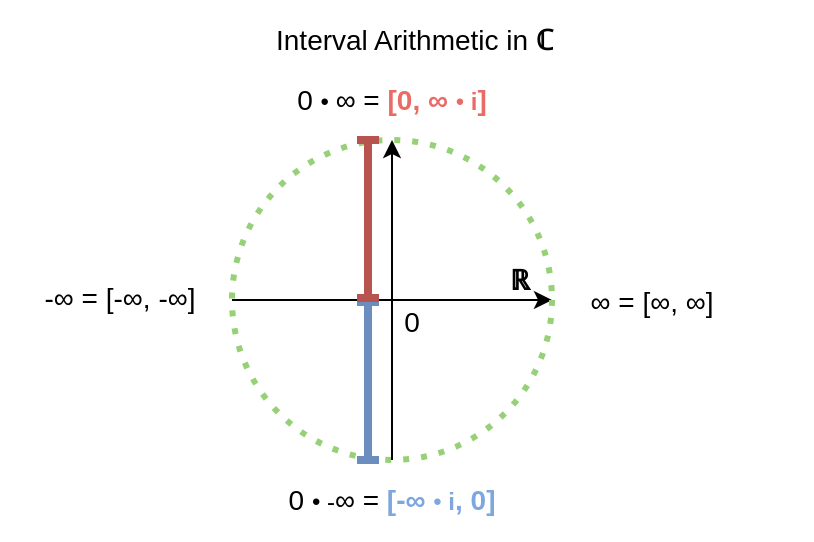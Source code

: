 <mxfile version="24.4.8" type="device">
  <diagram name="Seite-1" id="JglpVuhKJZ4LjeI_iKhf">
    <mxGraphModel dx="1101" dy="824" grid="1" gridSize="10" guides="1" tooltips="1" connect="1" arrows="1" fold="1" page="1" pageScale="1" pageWidth="827" pageHeight="1169" math="0" shadow="0">
      <root>
        <mxCell id="0" />
        <mxCell id="1" parent="0" />
        <mxCell id="-zu-WaUTnJdsrZC2qm7--1" value="" style="endArrow=classic;html=1;rounded=0;entryX=1;entryY=0.5;entryDx=0;entryDy=0;exitX=0;exitY=0.5;exitDx=0;exitDy=0;" parent="1" source="uKFftfucfu5pk2UlHUYQ-2" target="uKFftfucfu5pk2UlHUYQ-2" edge="1">
          <mxGeometry width="50" height="50" relative="1" as="geometry">
            <mxPoint x="180" y="200" as="sourcePoint" />
            <mxPoint x="420" y="200" as="targetPoint" />
          </mxGeometry>
        </mxCell>
        <mxCell id="-zu-WaUTnJdsrZC2qm7--8" value="&lt;font style=&quot;font-size: 14px;&quot;&gt;∞&amp;nbsp;&lt;/font&gt;&lt;span style=&quot;font-size: 14px;&quot;&gt;= [&lt;/span&gt;&lt;span style=&quot;font-size: 14px;&quot;&gt;∞&lt;/span&gt;&lt;span style=&quot;font-size: 14px;&quot;&gt;,&amp;nbsp;&lt;/span&gt;&lt;span style=&quot;font-size: 14px;&quot;&gt;∞&lt;/span&gt;&lt;span style=&quot;font-size: 14px;&quot;&gt;]&lt;/span&gt;" style="text;html=1;align=center;verticalAlign=middle;whiteSpace=wrap;rounded=0;" parent="1" vertex="1">
          <mxGeometry x="390" y="181" width="120" height="40" as="geometry" />
        </mxCell>
        <mxCell id="-zu-WaUTnJdsrZC2qm7--13" value="&lt;span style=&quot;font-size: 14px;&quot;&gt;Interval Arithmetic in&amp;nbsp;&lt;/span&gt;&lt;b style=&quot;font-size: 14px; text-align: center;&quot;&gt;ℂ&lt;/b&gt;" style="text;html=1;align=left;verticalAlign=middle;whiteSpace=wrap;rounded=0;" parent="1" vertex="1">
          <mxGeometry x="260" y="50" width="270" height="40" as="geometry" />
        </mxCell>
        <mxCell id="uKFftfucfu5pk2UlHUYQ-2" value="" style="ellipse;whiteSpace=wrap;html=1;aspect=fixed;fillColor=none;dashed=1;dashPattern=1 2;strokeColor=#97D077;strokeWidth=3;" parent="1" vertex="1">
          <mxGeometry x="240" y="120" width="160" height="160" as="geometry" />
        </mxCell>
        <mxCell id="G_3Y2Mpb2Dxm9CWkTe2T-6" value="&lt;font style=&quot;font-size: 14px;&quot;&gt;-∞&amp;nbsp;&lt;/font&gt;&lt;span style=&quot;font-size: 14px;&quot;&gt;= [-&lt;/span&gt;&lt;span style=&quot;font-size: 14px;&quot;&gt;∞,&amp;nbsp;&lt;/span&gt;&lt;span style=&quot;font-size: 14px;&quot;&gt;-&lt;/span&gt;&lt;span style=&quot;font-size: 14px;&quot;&gt;∞&lt;/span&gt;&lt;span style=&quot;font-size: 14px;&quot;&gt;]&lt;/span&gt;" style="text;html=1;align=center;verticalAlign=middle;whiteSpace=wrap;rounded=0;" parent="1" vertex="1">
          <mxGeometry x="124" y="179" width="120" height="40" as="geometry" />
        </mxCell>
        <mxCell id="G_3Y2Mpb2Dxm9CWkTe2T-10" value="&lt;font style=&quot;font-size: 14px;&quot;&gt;0&lt;/font&gt;" style="text;html=1;align=center;verticalAlign=middle;whiteSpace=wrap;rounded=0;" parent="1" vertex="1">
          <mxGeometry x="300" y="191" width="60" height="39" as="geometry" />
        </mxCell>
        <mxCell id="n_2wwA2RKwXqwCLpqcgT-1" value="" style="endArrow=classic;html=1;rounded=0;entryX=0.5;entryY=0;entryDx=0;entryDy=0;" parent="1" target="uKFftfucfu5pk2UlHUYQ-2" edge="1">
          <mxGeometry width="50" height="50" relative="1" as="geometry">
            <mxPoint x="320" y="280" as="sourcePoint" />
            <mxPoint x="320" y="130" as="targetPoint" />
          </mxGeometry>
        </mxCell>
        <mxCell id="n_2wwA2RKwXqwCLpqcgT-3" value="&lt;font style=&quot;font-size: 14px;&quot;&gt;0&amp;nbsp;&lt;span style=&quot;font-size: 12px; background-color: initial;&quot;&gt;•&amp;nbsp;&lt;/span&gt;∞ =&amp;nbsp;&lt;/font&gt;&lt;b style=&quot;color: rgb(234, 107, 102); font-size: 14px;&quot;&gt;[0,&amp;nbsp;∞&amp;nbsp;&lt;/b&gt;&lt;span style=&quot;color: rgb(234, 107, 102);&quot;&gt;•&amp;nbsp;&lt;b&gt;i&lt;/b&gt;&lt;/span&gt;&lt;b style=&quot;color: rgb(234, 107, 102); font-size: 14px;&quot;&gt;]&lt;/b&gt;" style="text;html=1;align=center;verticalAlign=middle;whiteSpace=wrap;rounded=0;" parent="1" vertex="1">
          <mxGeometry x="240" y="80" width="160" height="40" as="geometry" />
        </mxCell>
        <mxCell id="n_2wwA2RKwXqwCLpqcgT-4" value="&lt;font style=&quot;font-size: 14px;&quot;&gt;0&amp;nbsp;&lt;span style=&quot;font-size: 12px; background-color: initial;&quot;&gt;• -&lt;/span&gt;∞ =&amp;nbsp;&lt;/font&gt;&lt;font color=&quot;#7ea6e0&quot;&gt;&lt;b style=&quot;font-size: 14px;&quot;&gt;[-∞&amp;nbsp;&lt;/b&gt;•&amp;nbsp;&lt;b&gt;i&lt;/b&gt;&lt;b style=&quot;font-size: 14px;&quot;&gt;, 0]&lt;/b&gt;&lt;/font&gt;" style="text;html=1;align=center;verticalAlign=middle;whiteSpace=wrap;rounded=0;" parent="1" vertex="1">
          <mxGeometry x="240" y="280" width="160" height="40" as="geometry" />
        </mxCell>
        <mxCell id="n_2wwA2RKwXqwCLpqcgT-5" value="" style="endArrow=baseDash;html=1;rounded=0;startArrow=baseDash;startFill=0;endFill=0;entryX=1;entryY=0.5;entryDx=0;entryDy=0;fillColor=#dae8fc;strokeColor=#6c8ebf;strokeWidth=4;" parent="1" edge="1">
          <mxGeometry width="50" height="50" relative="1" as="geometry">
            <mxPoint x="308" y="280" as="sourcePoint" />
            <mxPoint x="308" y="201" as="targetPoint" />
          </mxGeometry>
        </mxCell>
        <mxCell id="n_2wwA2RKwXqwCLpqcgT-6" value="" style="endArrow=baseDash;html=1;rounded=0;startArrow=baseDash;startFill=0;endFill=0;entryX=1;entryY=0.5;entryDx=0;entryDy=0;fillColor=#f8cecc;strokeColor=#b85450;strokeWidth=4;" parent="1" edge="1">
          <mxGeometry width="50" height="50" relative="1" as="geometry">
            <mxPoint x="308" y="199" as="sourcePoint" />
            <mxPoint x="308" y="120" as="targetPoint" />
          </mxGeometry>
        </mxCell>
        <mxCell id="n_2wwA2RKwXqwCLpqcgT-7" value="&lt;font style=&quot;font-size: 14px;&quot;&gt;&lt;b&gt;ℝ&lt;/b&gt;&lt;/font&gt;" style="text;html=1;align=center;verticalAlign=middle;whiteSpace=wrap;rounded=0;" parent="1" vertex="1">
          <mxGeometry x="354" y="170" width="60" height="40" as="geometry" />
        </mxCell>
      </root>
    </mxGraphModel>
  </diagram>
</mxfile>
